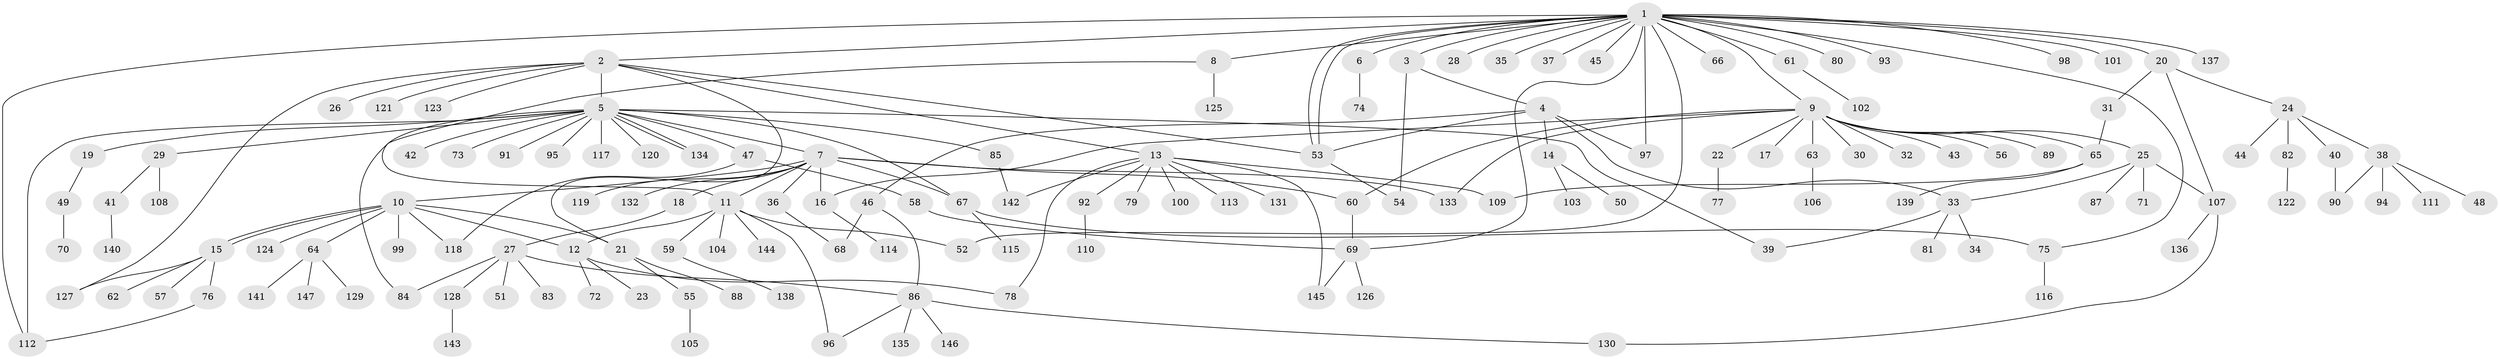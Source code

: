 // coarse degree distribution, {24: 0.008849557522123894, 17: 0.008849557522123894, 3: 0.08849557522123894, 6: 0.02654867256637168, 16: 0.008849557522123894, 1: 0.5663716814159292, 11: 0.008849557522123894, 14: 0.008849557522123894, 8: 0.008849557522123894, 7: 0.017699115044247787, 4: 0.07079646017699115, 2: 0.1592920353982301, 5: 0.017699115044247787}
// Generated by graph-tools (version 1.1) at 2025/41/03/06/25 10:41:46]
// undirected, 147 vertices, 182 edges
graph export_dot {
graph [start="1"]
  node [color=gray90,style=filled];
  1;
  2;
  3;
  4;
  5;
  6;
  7;
  8;
  9;
  10;
  11;
  12;
  13;
  14;
  15;
  16;
  17;
  18;
  19;
  20;
  21;
  22;
  23;
  24;
  25;
  26;
  27;
  28;
  29;
  30;
  31;
  32;
  33;
  34;
  35;
  36;
  37;
  38;
  39;
  40;
  41;
  42;
  43;
  44;
  45;
  46;
  47;
  48;
  49;
  50;
  51;
  52;
  53;
  54;
  55;
  56;
  57;
  58;
  59;
  60;
  61;
  62;
  63;
  64;
  65;
  66;
  67;
  68;
  69;
  70;
  71;
  72;
  73;
  74;
  75;
  76;
  77;
  78;
  79;
  80;
  81;
  82;
  83;
  84;
  85;
  86;
  87;
  88;
  89;
  90;
  91;
  92;
  93;
  94;
  95;
  96;
  97;
  98;
  99;
  100;
  101;
  102;
  103;
  104;
  105;
  106;
  107;
  108;
  109;
  110;
  111;
  112;
  113;
  114;
  115;
  116;
  117;
  118;
  119;
  120;
  121;
  122;
  123;
  124;
  125;
  126;
  127;
  128;
  129;
  130;
  131;
  132;
  133;
  134;
  135;
  136;
  137;
  138;
  139;
  140;
  141;
  142;
  143;
  144;
  145;
  146;
  147;
  1 -- 2;
  1 -- 3;
  1 -- 6;
  1 -- 8;
  1 -- 9;
  1 -- 20;
  1 -- 28;
  1 -- 35;
  1 -- 37;
  1 -- 45;
  1 -- 52;
  1 -- 53;
  1 -- 53;
  1 -- 61;
  1 -- 66;
  1 -- 69;
  1 -- 75;
  1 -- 80;
  1 -- 93;
  1 -- 97;
  1 -- 98;
  1 -- 101;
  1 -- 112;
  1 -- 137;
  2 -- 5;
  2 -- 13;
  2 -- 21;
  2 -- 26;
  2 -- 53;
  2 -- 121;
  2 -- 123;
  2 -- 127;
  3 -- 4;
  3 -- 54;
  4 -- 14;
  4 -- 33;
  4 -- 46;
  4 -- 53;
  4 -- 97;
  5 -- 7;
  5 -- 19;
  5 -- 29;
  5 -- 39;
  5 -- 42;
  5 -- 47;
  5 -- 67;
  5 -- 73;
  5 -- 84;
  5 -- 85;
  5 -- 91;
  5 -- 95;
  5 -- 112;
  5 -- 117;
  5 -- 120;
  5 -- 134;
  5 -- 134;
  6 -- 74;
  7 -- 10;
  7 -- 11;
  7 -- 16;
  7 -- 18;
  7 -- 36;
  7 -- 60;
  7 -- 67;
  7 -- 119;
  7 -- 132;
  7 -- 133;
  8 -- 11;
  8 -- 125;
  9 -- 16;
  9 -- 17;
  9 -- 22;
  9 -- 25;
  9 -- 30;
  9 -- 32;
  9 -- 43;
  9 -- 56;
  9 -- 60;
  9 -- 63;
  9 -- 65;
  9 -- 89;
  9 -- 133;
  10 -- 12;
  10 -- 15;
  10 -- 15;
  10 -- 21;
  10 -- 64;
  10 -- 99;
  10 -- 118;
  10 -- 124;
  11 -- 12;
  11 -- 52;
  11 -- 59;
  11 -- 96;
  11 -- 104;
  11 -- 144;
  12 -- 23;
  12 -- 72;
  12 -- 78;
  13 -- 78;
  13 -- 79;
  13 -- 92;
  13 -- 100;
  13 -- 109;
  13 -- 113;
  13 -- 131;
  13 -- 142;
  13 -- 145;
  14 -- 50;
  14 -- 103;
  15 -- 57;
  15 -- 62;
  15 -- 76;
  15 -- 127;
  16 -- 114;
  18 -- 27;
  19 -- 49;
  20 -- 24;
  20 -- 31;
  20 -- 107;
  21 -- 55;
  21 -- 88;
  22 -- 77;
  24 -- 38;
  24 -- 40;
  24 -- 44;
  24 -- 82;
  25 -- 33;
  25 -- 71;
  25 -- 87;
  25 -- 107;
  27 -- 51;
  27 -- 83;
  27 -- 84;
  27 -- 86;
  27 -- 128;
  29 -- 41;
  29 -- 108;
  31 -- 65;
  33 -- 34;
  33 -- 39;
  33 -- 81;
  36 -- 68;
  38 -- 48;
  38 -- 90;
  38 -- 94;
  38 -- 111;
  40 -- 90;
  41 -- 140;
  46 -- 68;
  46 -- 86;
  47 -- 58;
  47 -- 118;
  49 -- 70;
  53 -- 54;
  55 -- 105;
  58 -- 69;
  59 -- 138;
  60 -- 69;
  61 -- 102;
  63 -- 106;
  64 -- 129;
  64 -- 141;
  64 -- 147;
  65 -- 109;
  65 -- 139;
  67 -- 75;
  67 -- 115;
  69 -- 126;
  69 -- 145;
  75 -- 116;
  76 -- 112;
  82 -- 122;
  85 -- 142;
  86 -- 96;
  86 -- 130;
  86 -- 135;
  86 -- 146;
  92 -- 110;
  107 -- 130;
  107 -- 136;
  128 -- 143;
}
